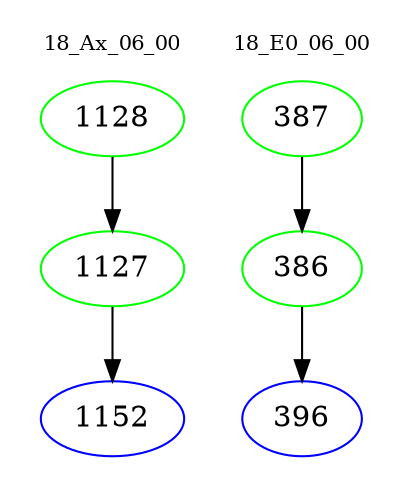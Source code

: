 digraph{
subgraph cluster_0 {
color = white
label = "18_Ax_06_00";
fontsize=10;
T0_1128 [label="1128", color="green"]
T0_1128 -> T0_1127 [color="black"]
T0_1127 [label="1127", color="green"]
T0_1127 -> T0_1152 [color="black"]
T0_1152 [label="1152", color="blue"]
}
subgraph cluster_1 {
color = white
label = "18_E0_06_00";
fontsize=10;
T1_387 [label="387", color="green"]
T1_387 -> T1_386 [color="black"]
T1_386 [label="386", color="green"]
T1_386 -> T1_396 [color="black"]
T1_396 [label="396", color="blue"]
}
}
